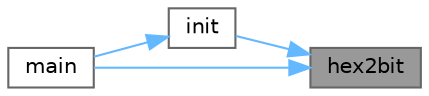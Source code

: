 digraph "hex2bit"
{
 // LATEX_PDF_SIZE
  bgcolor="transparent";
  edge [fontname=Helvetica,fontsize=10,labelfontname=Helvetica,labelfontsize=10];
  node [fontname=Helvetica,fontsize=10,shape=box,height=0.2,width=0.4];
  rankdir="RL";
  Node1 [label="hex2bit",height=0.2,width=0.4,color="gray40", fillcolor="grey60", style="filled", fontcolor="black",tooltip="Generate a bitmap for one glyph."];
  Node1 -> Node2 [dir="back",color="steelblue1",style="solid"];
  Node2 [label="init",height=0.2,width=0.4,color="grey40", fillcolor="white", style="filled",URL="$unihex2bmp_8c.html#a0ae74e74805cbaa4bf60ff3c8df15512",tooltip="Initialize the bitmap grid."];
  Node2 -> Node3 [dir="back",color="steelblue1",style="solid"];
  Node3 [label="main",height=0.2,width=0.4,color="grey40", fillcolor="white", style="filled",URL="$unihex2bmp_8c.html#a0ddf1224851353fc92bfbff6f499fa97",tooltip="The main function."];
  Node1 -> Node3 [dir="back",color="steelblue1",style="solid"];
}
